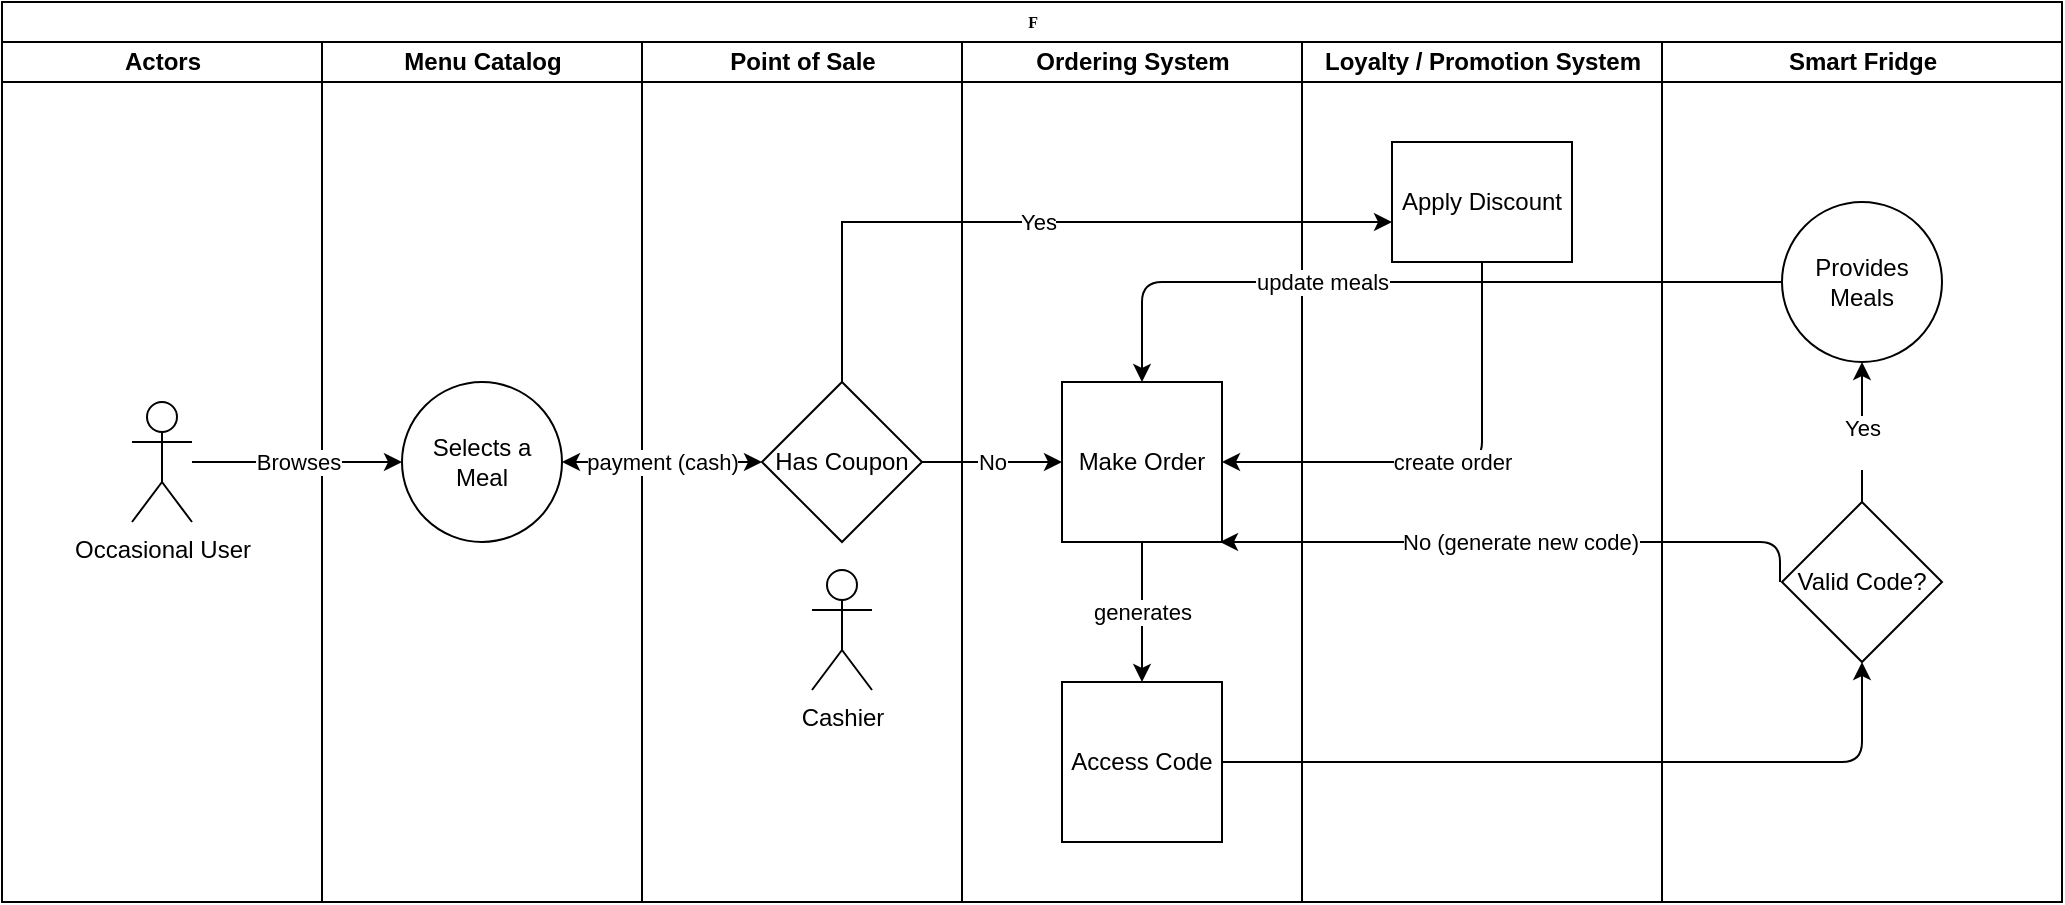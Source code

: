 <mxfile version="13.10.0" type="github">
  <diagram name="Page-1" id="74e2e168-ea6b-b213-b513-2b3c1d86103e">
    <mxGraphModel dx="1572" dy="738" grid="1" gridSize="10" guides="1" tooltips="1" connect="1" arrows="1" fold="1" page="1" pageScale="1" pageWidth="1100" pageHeight="850" background="#ffffff" math="0" shadow="0">
      <root>
        <mxCell id="0" />
        <mxCell id="1" parent="0" />
        <mxCell id="77e6c97f196da883-1" value="F" style="swimlane;html=1;childLayout=stackLayout;startSize=20;rounded=0;shadow=0;labelBackgroundColor=none;strokeWidth=1;fontFamily=Verdana;fontSize=8;align=center;" parent="1" vertex="1">
          <mxGeometry x="70" y="40" width="1030" height="450" as="geometry">
            <mxRectangle x="70" y="40" width="70" height="20" as="alternateBounds" />
          </mxGeometry>
        </mxCell>
        <mxCell id="77e6c97f196da883-2" value="&lt;div&gt;Actors&lt;/div&gt;" style="swimlane;html=1;startSize=20;" parent="77e6c97f196da883-1" vertex="1">
          <mxGeometry y="20" width="160" height="430" as="geometry" />
        </mxCell>
        <mxCell id="QJ3G4-R3qcjC6Z-IzL42-3" value="Occasional User" style="shape=umlActor;verticalLabelPosition=bottom;verticalAlign=top;html=1;outlineConnect=0;" parent="77e6c97f196da883-2" vertex="1">
          <mxGeometry x="65" y="180" width="30" height="60" as="geometry" />
        </mxCell>
        <mxCell id="77e6c97f196da883-3" value="&lt;div&gt;Menu Catalog&lt;/div&gt;" style="swimlane;html=1;startSize=20;" parent="77e6c97f196da883-1" vertex="1">
          <mxGeometry x="160" y="20" width="160" height="430" as="geometry" />
        </mxCell>
        <mxCell id="QJ3G4-R3qcjC6Z-IzL42-19" value="Selects a Meal" style="ellipse;whiteSpace=wrap;html=1;aspect=fixed;" parent="77e6c97f196da883-3" vertex="1">
          <mxGeometry x="40" y="170.0" width="80" height="80" as="geometry" />
        </mxCell>
        <mxCell id="77e6c97f196da883-4" value="Point of Sale" style="swimlane;html=1;startSize=20;" parent="77e6c97f196da883-1" vertex="1">
          <mxGeometry x="320" y="20" width="160" height="430" as="geometry">
            <mxRectangle x="320" y="20" width="30" height="730" as="alternateBounds" />
          </mxGeometry>
        </mxCell>
        <mxCell id="QJ3G4-R3qcjC6Z-IzL42-20" value="&lt;div&gt;Has Coupon&lt;/div&gt;" style="rhombus;whiteSpace=wrap;html=1;" parent="77e6c97f196da883-4" vertex="1">
          <mxGeometry x="60" y="170" width="80" height="80" as="geometry" />
        </mxCell>
        <mxCell id="QJ3G4-R3qcjC6Z-IzL42-11" value="Cashier" style="shape=umlActor;verticalLabelPosition=bottom;verticalAlign=top;html=1;outlineConnect=0;" parent="77e6c97f196da883-4" vertex="1">
          <mxGeometry x="85" y="264" width="30" height="60" as="geometry" />
        </mxCell>
        <mxCell id="77e6c97f196da883-5" value="&lt;div&gt;Ordering System&lt;/div&gt;" style="swimlane;html=1;startSize=20;" parent="77e6c97f196da883-1" vertex="1">
          <mxGeometry x="480" y="20" width="170" height="430" as="geometry" />
        </mxCell>
        <mxCell id="QJ3G4-R3qcjC6Z-IzL42-29" value="&lt;div&gt;Make Order&lt;/div&gt;" style="whiteSpace=wrap;html=1;aspect=fixed;" parent="77e6c97f196da883-5" vertex="1">
          <mxGeometry x="50" y="170" width="80" height="80" as="geometry" />
        </mxCell>
        <mxCell id="QJ3G4-R3qcjC6Z-IzL42-30" value="Access Code" style="whiteSpace=wrap;html=1;aspect=fixed;" parent="77e6c97f196da883-5" vertex="1">
          <mxGeometry x="50" y="320" width="80" height="80" as="geometry" />
        </mxCell>
        <mxCell id="QJ3G4-R3qcjC6Z-IzL42-31" value="generates" style="endArrow=classic;html=1;exitX=0.5;exitY=1;exitDx=0;exitDy=0;entryX=0.5;entryY=0;entryDx=0;entryDy=0;" parent="77e6c97f196da883-5" source="QJ3G4-R3qcjC6Z-IzL42-29" target="QJ3G4-R3qcjC6Z-IzL42-30" edge="1">
          <mxGeometry width="50" height="50" relative="1" as="geometry">
            <mxPoint x="100" y="330" as="sourcePoint" />
            <mxPoint x="150" y="280" as="targetPoint" />
          </mxGeometry>
        </mxCell>
        <mxCell id="QJ3G4-R3qcjC6Z-IzL42-15" value="Browses" style="endArrow=classic;html=1;entryX=0;entryY=0.5;entryDx=0;entryDy=0;" parent="77e6c97f196da883-1" source="QJ3G4-R3qcjC6Z-IzL42-3" target="QJ3G4-R3qcjC6Z-IzL42-19" edge="1">
          <mxGeometry width="50" height="50" relative="1" as="geometry">
            <mxPoint x="530" y="310" as="sourcePoint" />
            <mxPoint x="205" y="230.0" as="targetPoint" />
          </mxGeometry>
        </mxCell>
        <mxCell id="QJ3G4-R3qcjC6Z-IzL42-21" value="payment (cash)" style="endArrow=classic;startArrow=classic;html=1;exitX=1;exitY=0.5;exitDx=0;exitDy=0;entryX=0;entryY=0.5;entryDx=0;entryDy=0;" parent="77e6c97f196da883-1" source="QJ3G4-R3qcjC6Z-IzL42-19" target="QJ3G4-R3qcjC6Z-IzL42-20" edge="1">
          <mxGeometry width="50" height="50" relative="1" as="geometry">
            <mxPoint x="530" y="330" as="sourcePoint" />
            <mxPoint x="580" y="280" as="targetPoint" />
          </mxGeometry>
        </mxCell>
        <mxCell id="77e6c97f196da883-6" value="Loyalty / Promotion System" style="swimlane;html=1;startSize=20;" parent="77e6c97f196da883-1" vertex="1">
          <mxGeometry x="650" y="20" width="180" height="430" as="geometry" />
        </mxCell>
        <mxCell id="QJ3G4-R3qcjC6Z-IzL42-40" value="&lt;div&gt;Apply Discount&lt;/div&gt;" style="whiteSpace=wrap;html=1;" parent="77e6c97f196da883-6" vertex="1">
          <mxGeometry x="45" y="50" width="90" height="60" as="geometry" />
        </mxCell>
        <mxCell id="77e6c97f196da883-7" value="Smart Fridge" style="swimlane;html=1;startSize=20;" parent="77e6c97f196da883-1" vertex="1">
          <mxGeometry x="830" y="20" width="200" height="430" as="geometry" />
        </mxCell>
        <mxCell id="QJ3G4-R3qcjC6Z-IzL42-46" value="Valid Code?" style="rhombus;whiteSpace=wrap;html=1;" parent="77e6c97f196da883-7" vertex="1">
          <mxGeometry x="60" y="230" width="80" height="80" as="geometry" />
        </mxCell>
        <mxCell id="QJ3G4-R3qcjC6Z-IzL42-49" value="&lt;div&gt;Provides Meals&lt;br&gt;&lt;/div&gt;" style="ellipse;whiteSpace=wrap;html=1;aspect=fixed;" parent="77e6c97f196da883-7" vertex="1">
          <mxGeometry x="60" y="80" width="80" height="80" as="geometry" />
        </mxCell>
        <mxCell id="QJ3G4-R3qcjC6Z-IzL42-48" value="&lt;div&gt;Yes&lt;/div&gt;&lt;div&gt;&lt;br&gt;&lt;/div&gt;" style="endArrow=classic;html=1;exitX=0.5;exitY=0;exitDx=0;exitDy=0;entryX=0.5;entryY=1;entryDx=0;entryDy=0;" parent="77e6c97f196da883-7" source="QJ3G4-R3qcjC6Z-IzL42-46" target="QJ3G4-R3qcjC6Z-IzL42-49" edge="1">
          <mxGeometry x="-0.143" width="50" height="50" relative="1" as="geometry">
            <mxPoint x="-130" y="350" as="sourcePoint" />
            <mxPoint x="-100" y="270" as="targetPoint" />
            <Array as="points" />
            <mxPoint as="offset" />
          </mxGeometry>
        </mxCell>
        <mxCell id="QJ3G4-R3qcjC6Z-IzL42-27" value="&lt;div&gt;No&lt;/div&gt;" style="endArrow=classic;html=1;exitX=1;exitY=0.5;exitDx=0;exitDy=0;" parent="77e6c97f196da883-1" source="QJ3G4-R3qcjC6Z-IzL42-20" edge="1">
          <mxGeometry width="50" height="50" relative="1" as="geometry">
            <mxPoint x="600" y="360" as="sourcePoint" />
            <mxPoint x="530" y="230" as="targetPoint" />
          </mxGeometry>
        </mxCell>
        <mxCell id="QJ3G4-R3qcjC6Z-IzL42-33" value="" style="endArrow=classic;html=1;exitX=1;exitY=0.5;exitDx=0;exitDy=0;" parent="77e6c97f196da883-1" source="QJ3G4-R3qcjC6Z-IzL42-30" edge="1">
          <mxGeometry width="50" height="50" relative="1" as="geometry">
            <mxPoint x="800" y="250" as="sourcePoint" />
            <mxPoint x="930" y="330" as="targetPoint" />
            <Array as="points">
              <mxPoint x="930" y="380" />
            </Array>
          </mxGeometry>
        </mxCell>
        <mxCell id="QJ3G4-R3qcjC6Z-IzL42-41" value="Yes" style="edgeStyle=orthogonalEdgeStyle;rounded=0;orthogonalLoop=1;jettySize=auto;html=1;exitX=0.5;exitY=0;exitDx=0;exitDy=0;" parent="77e6c97f196da883-1" source="QJ3G4-R3qcjC6Z-IzL42-20" target="QJ3G4-R3qcjC6Z-IzL42-40" edge="1">
          <mxGeometry relative="1" as="geometry">
            <Array as="points">
              <mxPoint x="420" y="110" />
            </Array>
          </mxGeometry>
        </mxCell>
        <mxCell id="QJ3G4-R3qcjC6Z-IzL42-44" value="create order" style="endArrow=classic;html=1;entryX=1;entryY=0.5;entryDx=0;entryDy=0;exitX=0.5;exitY=1;exitDx=0;exitDy=0;" parent="77e6c97f196da883-1" source="QJ3G4-R3qcjC6Z-IzL42-40" target="QJ3G4-R3qcjC6Z-IzL42-29" edge="1">
          <mxGeometry width="50" height="50" relative="1" as="geometry">
            <mxPoint x="730" y="190" as="sourcePoint" />
            <mxPoint x="780" y="140" as="targetPoint" />
            <Array as="points">
              <mxPoint x="740" y="230" />
            </Array>
          </mxGeometry>
        </mxCell>
        <mxCell id="QJ3G4-R3qcjC6Z-IzL42-50" value="No (generate new code)" style="endArrow=classic;html=1;exitX=0;exitY=0.5;exitDx=0;exitDy=0;entryX=1;entryY=1;entryDx=0;entryDy=0;" parent="77e6c97f196da883-1" edge="1">
          <mxGeometry width="50" height="50" relative="1" as="geometry">
            <mxPoint x="889" y="290" as="sourcePoint" />
            <mxPoint x="609" y="270" as="targetPoint" />
            <Array as="points">
              <mxPoint x="889" y="270" />
            </Array>
          </mxGeometry>
        </mxCell>
        <mxCell id="fcnhsFOALU5Ui2evHua8-1" value="update meals" style="endArrow=classic;html=1;exitX=0;exitY=0.5;exitDx=0;exitDy=0;" edge="1" parent="77e6c97f196da883-1" source="QJ3G4-R3qcjC6Z-IzL42-49" target="QJ3G4-R3qcjC6Z-IzL42-29">
          <mxGeometry x="0.243" width="50" height="50" relative="1" as="geometry">
            <mxPoint x="860" y="440" as="sourcePoint" />
            <mxPoint x="890" y="280" as="targetPoint" />
            <Array as="points">
              <mxPoint x="570" y="140" />
            </Array>
            <mxPoint as="offset" />
          </mxGeometry>
        </mxCell>
      </root>
    </mxGraphModel>
  </diagram>
</mxfile>
